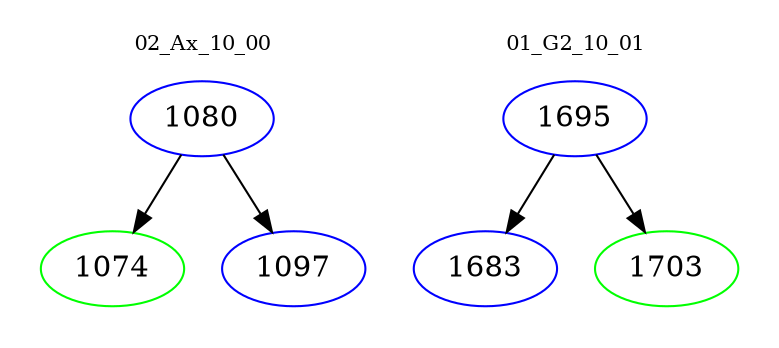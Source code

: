 digraph{
subgraph cluster_0 {
color = white
label = "02_Ax_10_00";
fontsize=10;
T0_1080 [label="1080", color="blue"]
T0_1080 -> T0_1074 [color="black"]
T0_1074 [label="1074", color="green"]
T0_1080 -> T0_1097 [color="black"]
T0_1097 [label="1097", color="blue"]
}
subgraph cluster_1 {
color = white
label = "01_G2_10_01";
fontsize=10;
T1_1695 [label="1695", color="blue"]
T1_1695 -> T1_1683 [color="black"]
T1_1683 [label="1683", color="blue"]
T1_1695 -> T1_1703 [color="black"]
T1_1703 [label="1703", color="green"]
}
}
